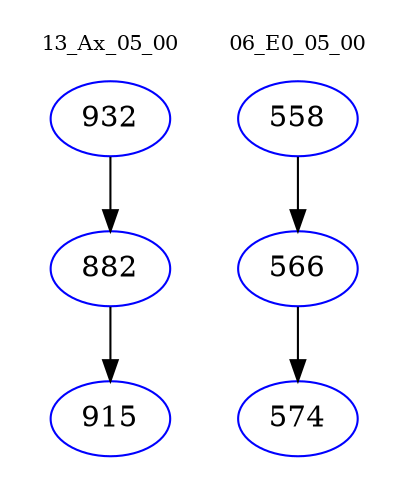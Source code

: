 digraph{
subgraph cluster_0 {
color = white
label = "13_Ax_05_00";
fontsize=10;
T0_932 [label="932", color="blue"]
T0_932 -> T0_882 [color="black"]
T0_882 [label="882", color="blue"]
T0_882 -> T0_915 [color="black"]
T0_915 [label="915", color="blue"]
}
subgraph cluster_1 {
color = white
label = "06_E0_05_00";
fontsize=10;
T1_558 [label="558", color="blue"]
T1_558 -> T1_566 [color="black"]
T1_566 [label="566", color="blue"]
T1_566 -> T1_574 [color="black"]
T1_574 [label="574", color="blue"]
}
}
